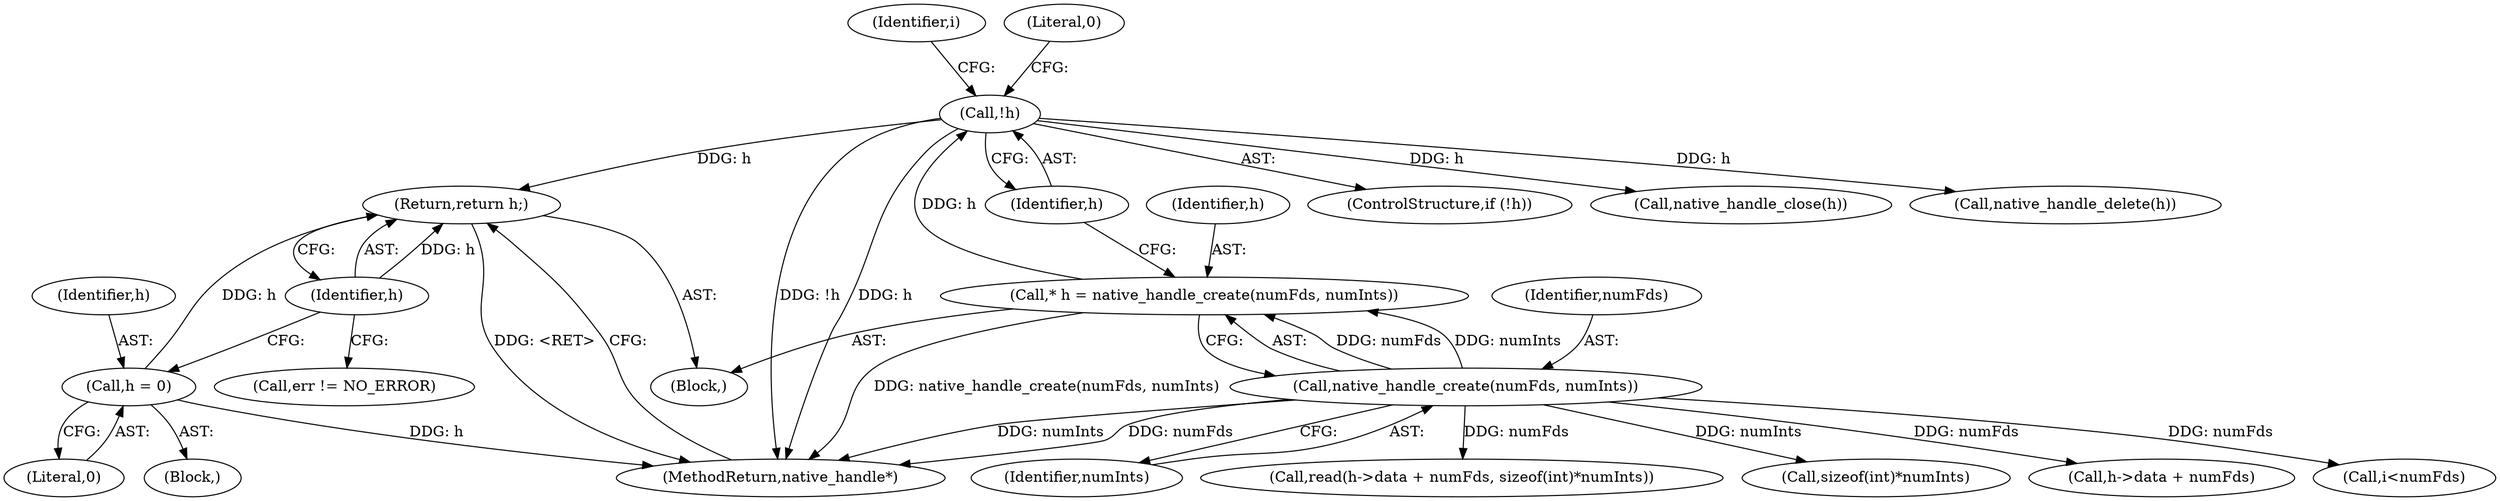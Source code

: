 digraph "0_Android_54cb02ad733fb71b1bdf78590428817fb780aff8@pointer" {
"1000216" [label="(Return,return h;)"];
"1000217" [label="(Identifier,h)"];
"1000213" [label="(Call,h = 0)"];
"1000134" [label="(Call,!h)"];
"1000128" [label="(Call,* h = native_handle_create(numFds, numInts))"];
"1000130" [label="(Call,native_handle_create(numFds, numInts))"];
"1000130" [label="(Call,native_handle_create(numFds, numInts))"];
"1000142" [label="(Identifier,i)"];
"1000138" [label="(Literal,0)"];
"1000101" [label="(Block,)"];
"1000132" [label="(Identifier,numInts)"];
"1000194" [label="(Call,read(h->data + numFds, sizeof(int)*numInts))"];
"1000205" [label="(Call,err != NO_ERROR)"];
"1000213" [label="(Call,h = 0)"];
"1000133" [label="(ControlStructure,if (!h))"];
"1000135" [label="(Identifier,h)"];
"1000129" [label="(Identifier,h)"];
"1000208" [label="(Block,)"];
"1000131" [label="(Identifier,numFds)"];
"1000216" [label="(Return,return h;)"];
"1000200" [label="(Call,sizeof(int)*numInts)"];
"1000128" [label="(Call,* h = native_handle_create(numFds, numInts))"];
"1000217" [label="(Identifier,h)"];
"1000195" [label="(Call,h->data + numFds)"];
"1000218" [label="(MethodReturn,native_handle*)"];
"1000214" [label="(Identifier,h)"];
"1000134" [label="(Call,!h)"];
"1000209" [label="(Call,native_handle_close(h))"];
"1000148" [label="(Call,i<numFds)"];
"1000215" [label="(Literal,0)"];
"1000188" [label="(Call,native_handle_delete(h))"];
"1000216" -> "1000101"  [label="AST: "];
"1000216" -> "1000217"  [label="CFG: "];
"1000217" -> "1000216"  [label="AST: "];
"1000218" -> "1000216"  [label="CFG: "];
"1000216" -> "1000218"  [label="DDG: <RET>"];
"1000217" -> "1000216"  [label="DDG: h"];
"1000213" -> "1000216"  [label="DDG: h"];
"1000134" -> "1000216"  [label="DDG: h"];
"1000217" -> "1000213"  [label="CFG: "];
"1000217" -> "1000205"  [label="CFG: "];
"1000213" -> "1000208"  [label="AST: "];
"1000213" -> "1000215"  [label="CFG: "];
"1000214" -> "1000213"  [label="AST: "];
"1000215" -> "1000213"  [label="AST: "];
"1000213" -> "1000218"  [label="DDG: h"];
"1000134" -> "1000133"  [label="AST: "];
"1000134" -> "1000135"  [label="CFG: "];
"1000135" -> "1000134"  [label="AST: "];
"1000138" -> "1000134"  [label="CFG: "];
"1000142" -> "1000134"  [label="CFG: "];
"1000134" -> "1000218"  [label="DDG: !h"];
"1000134" -> "1000218"  [label="DDG: h"];
"1000128" -> "1000134"  [label="DDG: h"];
"1000134" -> "1000188"  [label="DDG: h"];
"1000134" -> "1000209"  [label="DDG: h"];
"1000128" -> "1000101"  [label="AST: "];
"1000128" -> "1000130"  [label="CFG: "];
"1000129" -> "1000128"  [label="AST: "];
"1000130" -> "1000128"  [label="AST: "];
"1000135" -> "1000128"  [label="CFG: "];
"1000128" -> "1000218"  [label="DDG: native_handle_create(numFds, numInts)"];
"1000130" -> "1000128"  [label="DDG: numFds"];
"1000130" -> "1000128"  [label="DDG: numInts"];
"1000130" -> "1000132"  [label="CFG: "];
"1000131" -> "1000130"  [label="AST: "];
"1000132" -> "1000130"  [label="AST: "];
"1000130" -> "1000218"  [label="DDG: numInts"];
"1000130" -> "1000218"  [label="DDG: numFds"];
"1000130" -> "1000148"  [label="DDG: numFds"];
"1000130" -> "1000194"  [label="DDG: numFds"];
"1000130" -> "1000195"  [label="DDG: numFds"];
"1000130" -> "1000200"  [label="DDG: numInts"];
}
